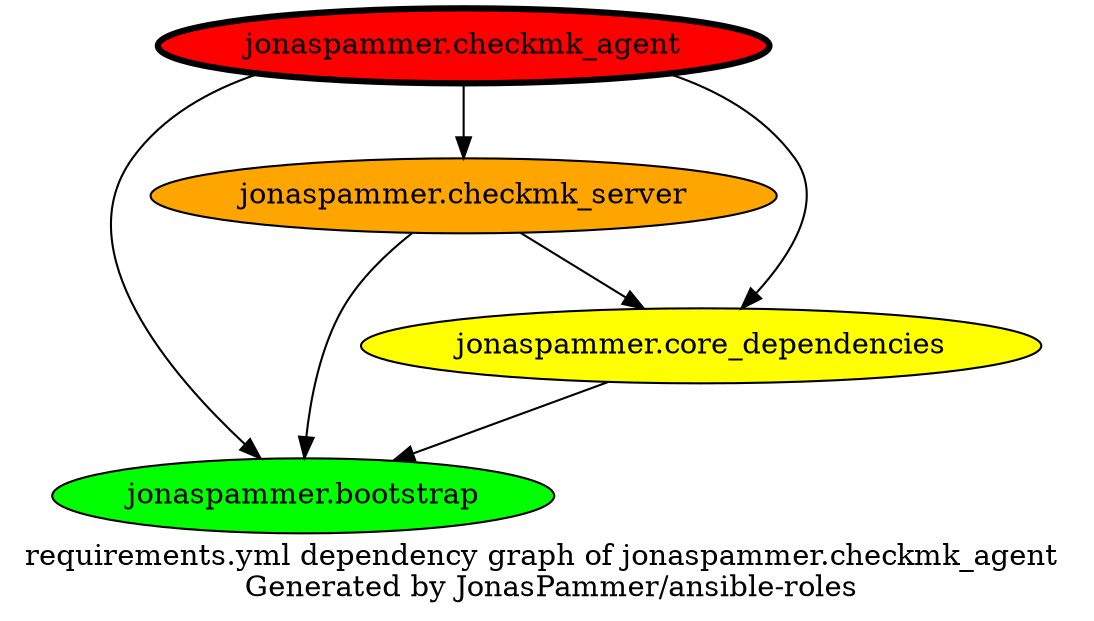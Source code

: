 digraph hierarchy {
  label = "requirements.yml dependency graph of jonaspammer.checkmk_agent \n Generated by JonasPammer/ansible-roles" ;
  overlap=false

  {
    "jonaspammer.checkmk_agent" [fillcolor=red style=filled penwidth=3]
    "jonaspammer.bootstrap" [fillcolor=green style=filled ]
    "jonaspammer.checkmk_server" [fillcolor=orange style=filled ]
    "jonaspammer.core_dependencies" [fillcolor=yellow style=filled ]
  }


  "jonaspammer.checkmk_agent" -> {"jonaspammer.bootstrap" "jonaspammer.checkmk_server" "jonaspammer.core_dependencies"}
  "jonaspammer.checkmk_server" -> {"jonaspammer.bootstrap" "jonaspammer.core_dependencies"}
  "jonaspammer.core_dependencies" -> {"jonaspammer.bootstrap"}
}